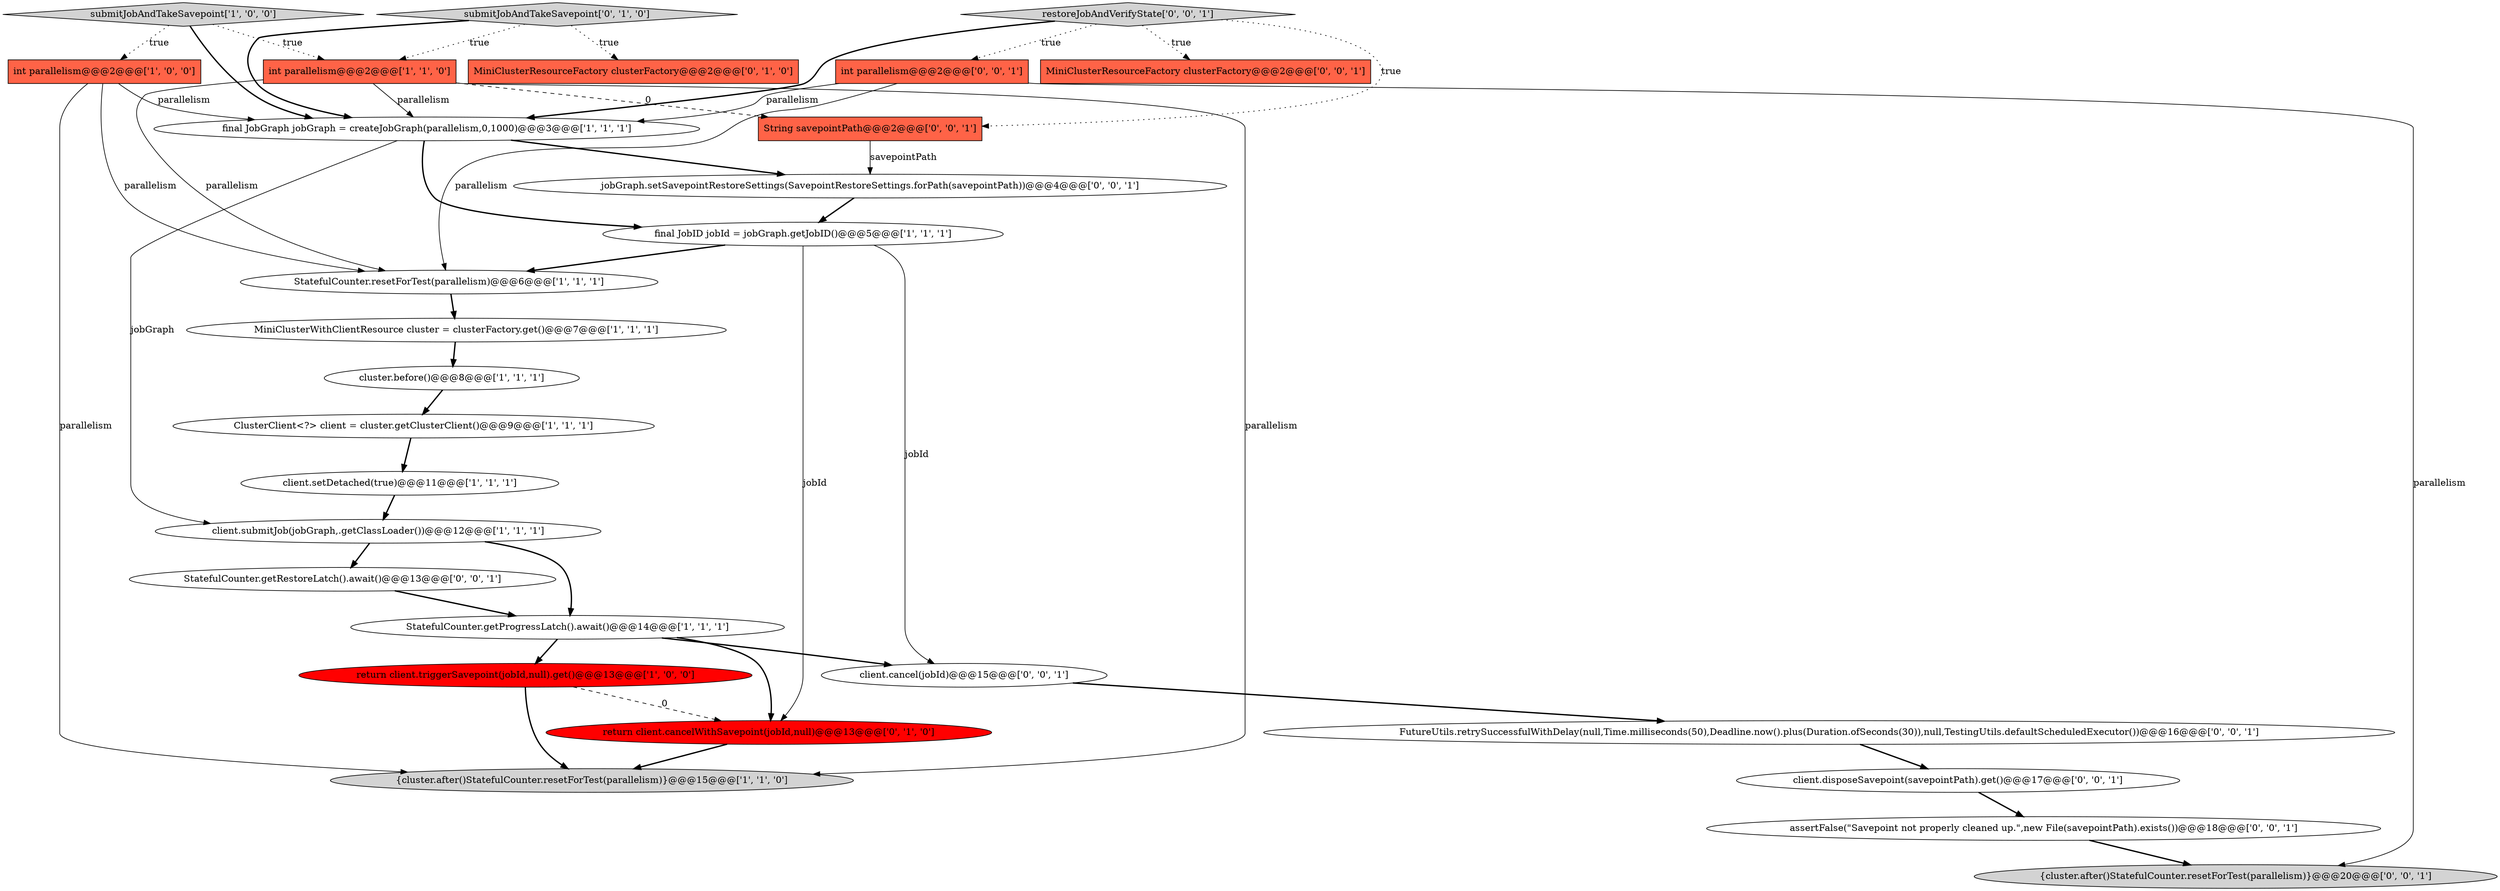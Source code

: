 digraph {
7 [style = filled, label = "ClusterClient<?> client = cluster.getClusterClient()@@@9@@@['1', '1', '1']", fillcolor = white, shape = ellipse image = "AAA0AAABBB1BBB"];
0 [style = filled, label = "int parallelism@@@2@@@['1', '0', '0']", fillcolor = tomato, shape = box image = "AAA0AAABBB1BBB"];
9 [style = filled, label = "StatefulCounter.getProgressLatch().await()@@@14@@@['1', '1', '1']", fillcolor = white, shape = ellipse image = "AAA0AAABBB1BBB"];
15 [style = filled, label = "submitJobAndTakeSavepoint['0', '1', '0']", fillcolor = lightgray, shape = diamond image = "AAA0AAABBB2BBB"];
18 [style = filled, label = "int parallelism@@@2@@@['0', '0', '1']", fillcolor = tomato, shape = box image = "AAA0AAABBB3BBB"];
11 [style = filled, label = "int parallelism@@@2@@@['1', '1', '0']", fillcolor = tomato, shape = box image = "AAA0AAABBB1BBB"];
19 [style = filled, label = "client.disposeSavepoint(savepointPath).get()@@@17@@@['0', '0', '1']", fillcolor = white, shape = ellipse image = "AAA0AAABBB3BBB"];
1 [style = filled, label = "client.setDetached(true)@@@11@@@['1', '1', '1']", fillcolor = white, shape = ellipse image = "AAA0AAABBB1BBB"];
12 [style = filled, label = "MiniClusterWithClientResource cluster = clusterFactory.get()@@@7@@@['1', '1', '1']", fillcolor = white, shape = ellipse image = "AAA0AAABBB1BBB"];
8 [style = filled, label = "StatefulCounter.resetForTest(parallelism)@@@6@@@['1', '1', '1']", fillcolor = white, shape = ellipse image = "AAA0AAABBB1BBB"];
23 [style = filled, label = "{cluster.after()StatefulCounter.resetForTest(parallelism)}@@@20@@@['0', '0', '1']", fillcolor = lightgray, shape = ellipse image = "AAA0AAABBB3BBB"];
17 [style = filled, label = "StatefulCounter.getRestoreLatch().await()@@@13@@@['0', '0', '1']", fillcolor = white, shape = ellipse image = "AAA0AAABBB3BBB"];
5 [style = filled, label = "{cluster.after()StatefulCounter.resetForTest(parallelism)}@@@15@@@['1', '1', '0']", fillcolor = lightgray, shape = ellipse image = "AAA0AAABBB1BBB"];
25 [style = filled, label = "FutureUtils.retrySuccessfulWithDelay(null,Time.milliseconds(50),Deadline.now().plus(Duration.ofSeconds(30)),null,TestingUtils.defaultScheduledExecutor())@@@16@@@['0', '0', '1']", fillcolor = white, shape = ellipse image = "AAA0AAABBB3BBB"];
26 [style = filled, label = "restoreJobAndVerifyState['0', '0', '1']", fillcolor = lightgray, shape = diamond image = "AAA0AAABBB3BBB"];
2 [style = filled, label = "cluster.before()@@@8@@@['1', '1', '1']", fillcolor = white, shape = ellipse image = "AAA0AAABBB1BBB"];
3 [style = filled, label = "return client.triggerSavepoint(jobId,null).get()@@@13@@@['1', '0', '0']", fillcolor = red, shape = ellipse image = "AAA1AAABBB1BBB"];
6 [style = filled, label = "final JobID jobId = jobGraph.getJobID()@@@5@@@['1', '1', '1']", fillcolor = white, shape = ellipse image = "AAA0AAABBB1BBB"];
4 [style = filled, label = "submitJobAndTakeSavepoint['1', '0', '0']", fillcolor = lightgray, shape = diamond image = "AAA0AAABBB1BBB"];
21 [style = filled, label = "jobGraph.setSavepointRestoreSettings(SavepointRestoreSettings.forPath(savepointPath))@@@4@@@['0', '0', '1']", fillcolor = white, shape = ellipse image = "AAA0AAABBB3BBB"];
24 [style = filled, label = "String savepointPath@@@2@@@['0', '0', '1']", fillcolor = tomato, shape = box image = "AAA0AAABBB3BBB"];
27 [style = filled, label = "client.cancel(jobId)@@@15@@@['0', '0', '1']", fillcolor = white, shape = ellipse image = "AAA0AAABBB3BBB"];
14 [style = filled, label = "MiniClusterResourceFactory clusterFactory@@@2@@@['0', '1', '0']", fillcolor = tomato, shape = box image = "AAA0AAABBB2BBB"];
10 [style = filled, label = "final JobGraph jobGraph = createJobGraph(parallelism,0,1000)@@@3@@@['1', '1', '1']", fillcolor = white, shape = ellipse image = "AAA0AAABBB1BBB"];
20 [style = filled, label = "MiniClusterResourceFactory clusterFactory@@@2@@@['0', '0', '1']", fillcolor = tomato, shape = box image = "AAA0AAABBB3BBB"];
22 [style = filled, label = "assertFalse(\"Savepoint not properly cleaned up.\",new File(savepointPath).exists())@@@18@@@['0', '0', '1']", fillcolor = white, shape = ellipse image = "AAA0AAABBB3BBB"];
16 [style = filled, label = "return client.cancelWithSavepoint(jobId,null)@@@13@@@['0', '1', '0']", fillcolor = red, shape = ellipse image = "AAA1AAABBB2BBB"];
13 [style = filled, label = "client.submitJob(jobGraph,.getClassLoader())@@@12@@@['1', '1', '1']", fillcolor = white, shape = ellipse image = "AAA0AAABBB1BBB"];
4->10 [style = bold, label=""];
10->13 [style = solid, label="jobGraph"];
0->10 [style = solid, label="parallelism"];
15->10 [style = bold, label=""];
7->1 [style = bold, label=""];
21->6 [style = bold, label=""];
26->10 [style = bold, label=""];
6->27 [style = solid, label="jobId"];
17->9 [style = bold, label=""];
4->0 [style = dotted, label="true"];
18->8 [style = solid, label="parallelism"];
4->11 [style = dotted, label="true"];
26->20 [style = dotted, label="true"];
10->21 [style = bold, label=""];
11->8 [style = solid, label="parallelism"];
0->5 [style = solid, label="parallelism"];
15->14 [style = dotted, label="true"];
22->23 [style = bold, label=""];
10->6 [style = bold, label=""];
1->13 [style = bold, label=""];
9->16 [style = bold, label=""];
6->16 [style = solid, label="jobId"];
9->27 [style = bold, label=""];
24->21 [style = solid, label="savepointPath"];
13->17 [style = bold, label=""];
12->2 [style = bold, label=""];
3->5 [style = bold, label=""];
11->10 [style = solid, label="parallelism"];
26->24 [style = dotted, label="true"];
6->8 [style = bold, label=""];
11->24 [style = dashed, label="0"];
25->19 [style = bold, label=""];
15->11 [style = dotted, label="true"];
8->12 [style = bold, label=""];
16->5 [style = bold, label=""];
9->3 [style = bold, label=""];
26->18 [style = dotted, label="true"];
0->8 [style = solid, label="parallelism"];
18->23 [style = solid, label="parallelism"];
13->9 [style = bold, label=""];
2->7 [style = bold, label=""];
19->22 [style = bold, label=""];
27->25 [style = bold, label=""];
11->5 [style = solid, label="parallelism"];
18->10 [style = solid, label="parallelism"];
3->16 [style = dashed, label="0"];
}
